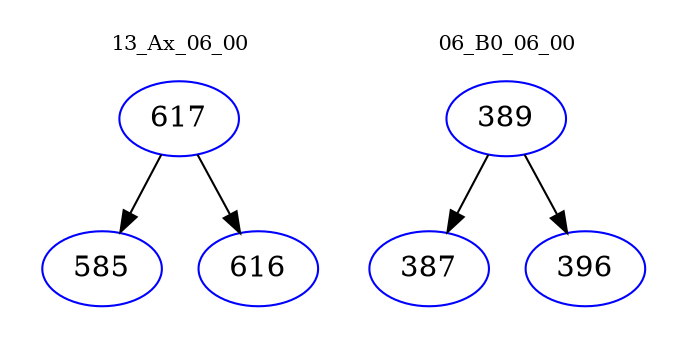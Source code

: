 digraph{
subgraph cluster_0 {
color = white
label = "13_Ax_06_00";
fontsize=10;
T0_617 [label="617", color="blue"]
T0_617 -> T0_585 [color="black"]
T0_585 [label="585", color="blue"]
T0_617 -> T0_616 [color="black"]
T0_616 [label="616", color="blue"]
}
subgraph cluster_1 {
color = white
label = "06_B0_06_00";
fontsize=10;
T1_389 [label="389", color="blue"]
T1_389 -> T1_387 [color="black"]
T1_387 [label="387", color="blue"]
T1_389 -> T1_396 [color="black"]
T1_396 [label="396", color="blue"]
}
}
